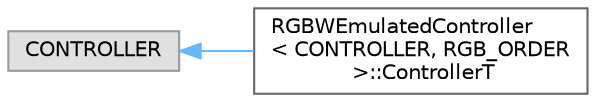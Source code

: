 digraph "Graphical Class Hierarchy"
{
 // LATEX_PDF_SIZE
  bgcolor="transparent";
  edge [fontname=Helvetica,fontsize=10,labelfontname=Helvetica,labelfontsize=10];
  node [fontname=Helvetica,fontsize=10,shape=box,height=0.2,width=0.4];
  rankdir="LR";
  Node0 [id="Node000000",label="CONTROLLER",height=0.2,width=0.4,color="grey60", fillcolor="#E0E0E0", style="filled",tooltip=" "];
  Node0 -> Node1 [id="edge123_Node000000_Node000001",dir="back",color="steelblue1",style="solid",tooltip=" "];
  Node1 [id="Node000001",label="RGBWEmulatedController\l\< CONTROLLER, RGB_ORDER\l \>::ControllerT",height=0.2,width=0.4,color="grey40", fillcolor="white", style="filled",URL="$d4/d28/group___chipsets.html#d9/d4b/class_r_g_b_w_emulated_controller_1_1_controller_t",tooltip=" "];
}
